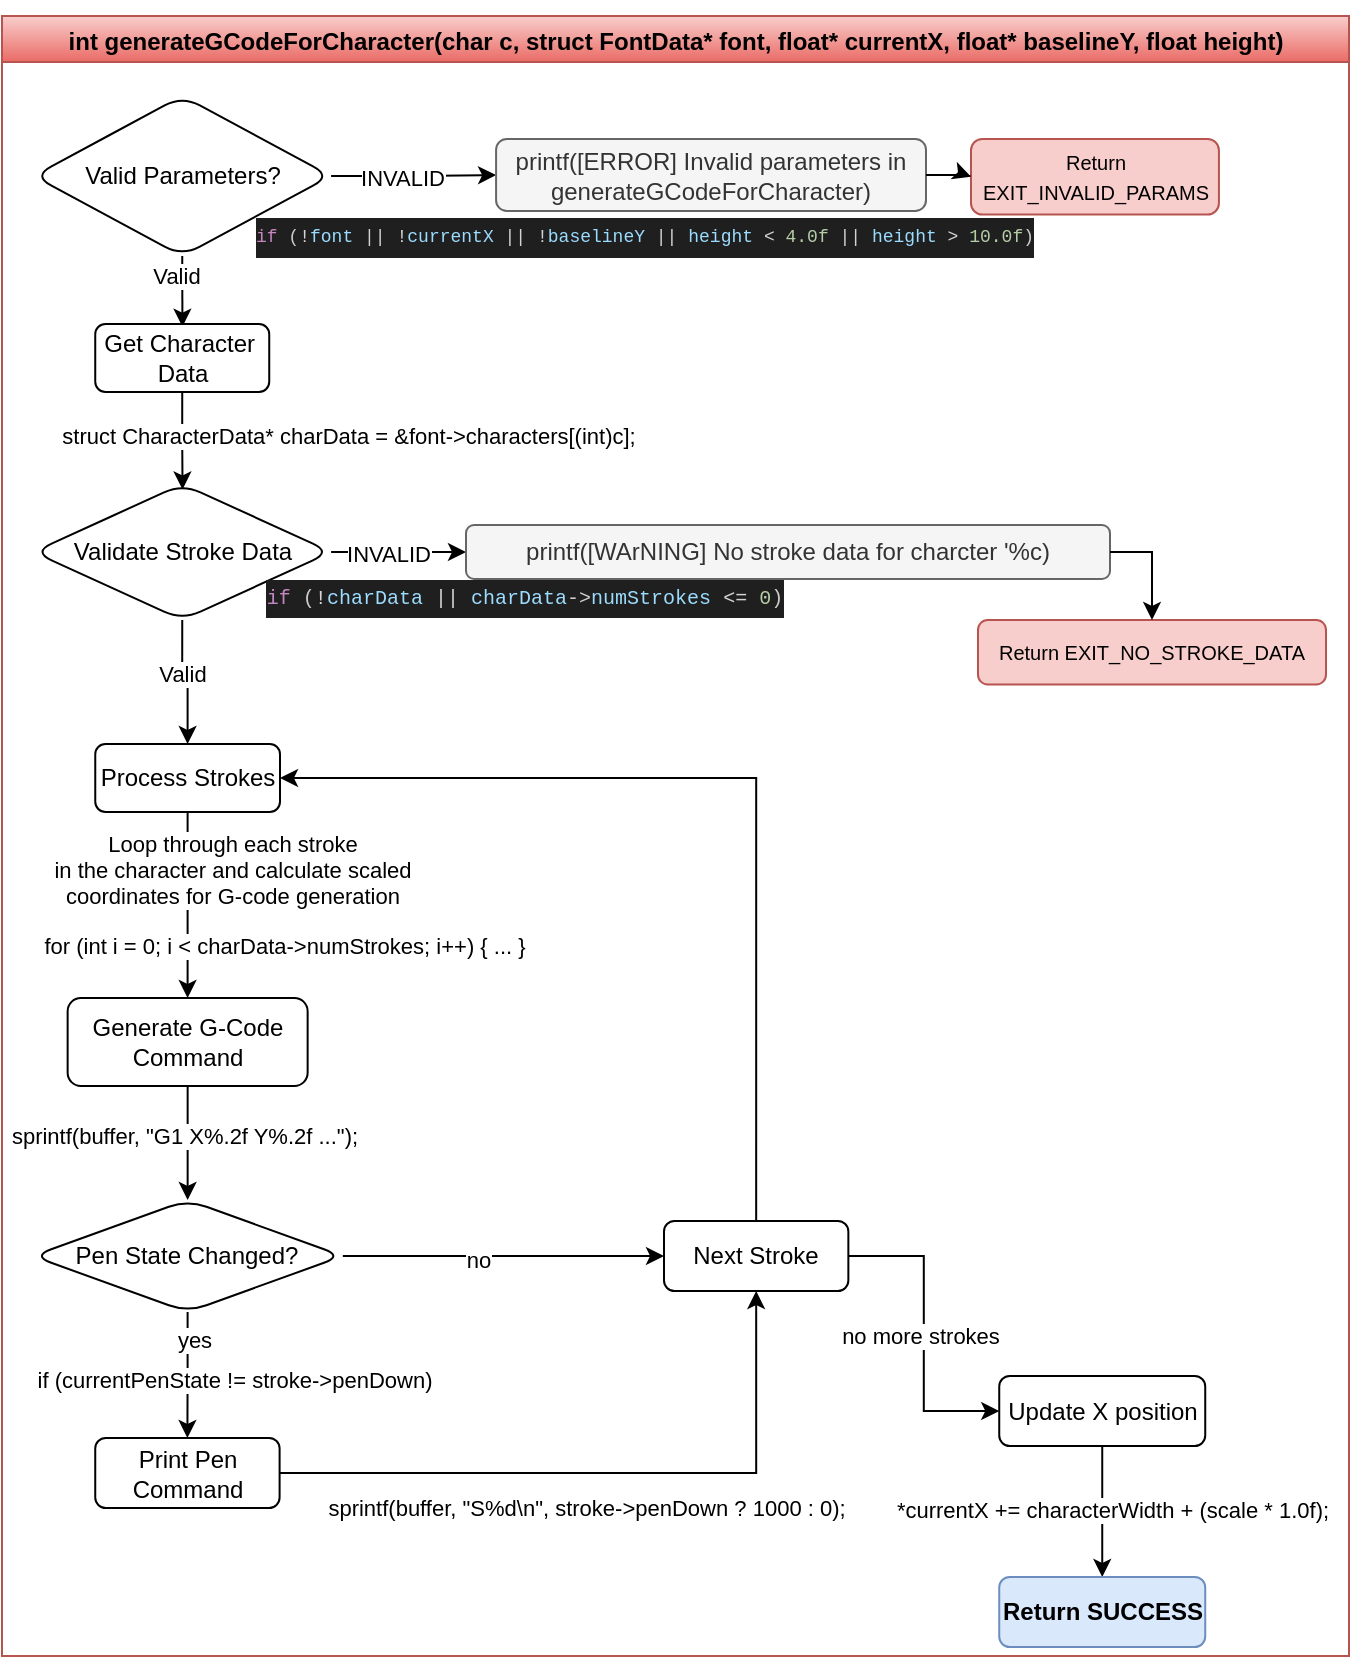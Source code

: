<mxfile version="25.0.2">
  <diagram id="generateGCode" name="generateGCode">
    <mxGraphModel dx="1313" dy="-2611" grid="1" gridSize="10" guides="1" tooltips="1" connect="1" arrows="1" fold="1" page="1" pageScale="1" pageWidth="827" pageHeight="1169" math="0" shadow="0">
      <root>
        <mxCell id="0" />
        <mxCell id="1" parent="0" />
        <mxCell id="HbCpkfCuzXo_C0Aj1CXS-1" value="&lt;p class=&quot;MsoNormal&quot;&gt;&lt;b&gt;&lt;span style=&quot;line-height: 110%;&quot;&gt;&lt;font&gt;int generateGCodeForCharacter(char c, struct FontData* font, float* currentX, float* baselineY, float height)&lt;/font&gt;&lt;font style=&quot;font-size: 12pt;&quot; color=&quot;#4472c4&quot;&gt;&lt;/font&gt;&lt;/span&gt;&lt;/b&gt;&lt;/p&gt;" style="swimlane;whiteSpace=wrap;html=1;fillColor=#f8cecc;strokeColor=#b85450;gradientColor=#ea6b66;" vertex="1" parent="1">
          <mxGeometry x="77" y="3530" width="673.5" height="820" as="geometry">
            <mxRectangle x="46" y="715" width="156" height="26" as="alternateBounds" />
          </mxGeometry>
        </mxCell>
        <mxCell id="HbCpkfCuzXo_C0Aj1CXS-2" style="edgeStyle=orthogonalEdgeStyle;rounded=0;orthogonalLoop=1;jettySize=auto;html=1;exitX=1;exitY=0.5;exitDx=0;exitDy=0;" edge="1" parent="HbCpkfCuzXo_C0Aj1CXS-1" source="HbCpkfCuzXo_C0Aj1CXS-4" target="HbCpkfCuzXo_C0Aj1CXS-5">
          <mxGeometry relative="1" as="geometry" />
        </mxCell>
        <mxCell id="HbCpkfCuzXo_C0Aj1CXS-3" value="INVALID" style="edgeLabel;html=1;align=center;verticalAlign=middle;resizable=0;points=[];" vertex="1" connectable="0" parent="HbCpkfCuzXo_C0Aj1CXS-2">
          <mxGeometry x="-0.153" y="-1" relative="1" as="geometry">
            <mxPoint as="offset" />
          </mxGeometry>
        </mxCell>
        <mxCell id="HbCpkfCuzXo_C0Aj1CXS-4" value="Valid Parameters?" style="rhombus;whiteSpace=wrap;html=1;rounded=1;" vertex="1" parent="HbCpkfCuzXo_C0Aj1CXS-1">
          <mxGeometry x="15.71" y="40" width="148.83" height="80" as="geometry" />
        </mxCell>
        <mxCell id="HbCpkfCuzXo_C0Aj1CXS-5" value="printf([ERROR] Invalid parameters in generateGCodeForCharacter)" style="rounded=1;whiteSpace=wrap;html=1;fillColor=#f5f5f5;strokeColor=#666666;fontColor=#333333;" vertex="1" parent="HbCpkfCuzXo_C0Aj1CXS-1">
          <mxGeometry x="247.04" y="61.5" width="214.96" height="36" as="geometry" />
        </mxCell>
        <mxCell id="HbCpkfCuzXo_C0Aj1CXS-6" value="&lt;font style=&quot;font-size: 10px;&quot;&gt;Return EXIT_INVALID_PARAMS&lt;/font&gt;" style="whiteSpace=wrap;html=1;fillColor=#f8cecc;strokeColor=#b85450;rounded=1;" vertex="1" parent="HbCpkfCuzXo_C0Aj1CXS-1">
          <mxGeometry x="484.5" y="61.5" width="123.96" height="37.75" as="geometry" />
        </mxCell>
        <mxCell id="HbCpkfCuzXo_C0Aj1CXS-7" value="" style="edgeStyle=orthogonalEdgeStyle;rounded=0;orthogonalLoop=1;jettySize=auto;html=1;exitX=1;exitY=0.5;exitDx=0;exitDy=0;" edge="1" parent="HbCpkfCuzXo_C0Aj1CXS-1" source="HbCpkfCuzXo_C0Aj1CXS-5" target="HbCpkfCuzXo_C0Aj1CXS-6">
          <mxGeometry relative="1" as="geometry">
            <mxPoint x="382.557" y="91.0" as="sourcePoint" />
          </mxGeometry>
        </mxCell>
        <mxCell id="HbCpkfCuzXo_C0Aj1CXS-8" style="edgeStyle=orthogonalEdgeStyle;rounded=0;orthogonalLoop=1;jettySize=auto;html=1;exitX=1;exitY=0.5;exitDx=0;exitDy=0;" edge="1" parent="HbCpkfCuzXo_C0Aj1CXS-1" source="HbCpkfCuzXo_C0Aj1CXS-12" target="HbCpkfCuzXo_C0Aj1CXS-13">
          <mxGeometry relative="1" as="geometry" />
        </mxCell>
        <mxCell id="HbCpkfCuzXo_C0Aj1CXS-9" value="INVALID" style="edgeLabel;html=1;align=center;verticalAlign=middle;resizable=0;points=[];" vertex="1" connectable="0" parent="HbCpkfCuzXo_C0Aj1CXS-8">
          <mxGeometry x="-0.153" y="-1" relative="1" as="geometry">
            <mxPoint as="offset" />
          </mxGeometry>
        </mxCell>
        <mxCell id="HbCpkfCuzXo_C0Aj1CXS-10" style="edgeStyle=orthogonalEdgeStyle;rounded=0;orthogonalLoop=1;jettySize=auto;html=1;exitX=0.5;exitY=1;exitDx=0;exitDy=0;" edge="1" parent="HbCpkfCuzXo_C0Aj1CXS-1" source="HbCpkfCuzXo_C0Aj1CXS-12" target="HbCpkfCuzXo_C0Aj1CXS-26">
          <mxGeometry relative="1" as="geometry">
            <mxPoint x="90.286" y="374.143" as="targetPoint" />
          </mxGeometry>
        </mxCell>
        <mxCell id="HbCpkfCuzXo_C0Aj1CXS-11" value="Valid" style="edgeLabel;html=1;align=center;verticalAlign=middle;resizable=0;points=[];" vertex="1" connectable="0" parent="HbCpkfCuzXo_C0Aj1CXS-10">
          <mxGeometry x="-0.18" relative="1" as="geometry">
            <mxPoint as="offset" />
          </mxGeometry>
        </mxCell>
        <mxCell id="HbCpkfCuzXo_C0Aj1CXS-12" value="Validate Stroke Data" style="rhombus;whiteSpace=wrap;html=1;rounded=1;" vertex="1" parent="HbCpkfCuzXo_C0Aj1CXS-1">
          <mxGeometry x="15.71" y="234" width="148.83" height="68" as="geometry" />
        </mxCell>
        <mxCell id="HbCpkfCuzXo_C0Aj1CXS-13" value="printf([WArNING] No stroke data for charcter &#39;%c)" style="rounded=1;whiteSpace=wrap;html=1;fillColor=#f5f5f5;strokeColor=#666666;fontColor=#333333;" vertex="1" parent="HbCpkfCuzXo_C0Aj1CXS-1">
          <mxGeometry x="232" y="254.5" width="322" height="27" as="geometry" />
        </mxCell>
        <mxCell id="HbCpkfCuzXo_C0Aj1CXS-14" value="&lt;font style=&quot;font-size: 10px;&quot;&gt;Return EXIT_NO_STROKE_DATA&lt;/font&gt;" style="whiteSpace=wrap;html=1;fillColor=#f8cecc;strokeColor=#b85450;rounded=1;" vertex="1" parent="HbCpkfCuzXo_C0Aj1CXS-1">
          <mxGeometry x="488.0" y="302" width="174" height="32.25" as="geometry" />
        </mxCell>
        <mxCell id="HbCpkfCuzXo_C0Aj1CXS-15" value="" style="edgeStyle=orthogonalEdgeStyle;rounded=0;orthogonalLoop=1;jettySize=auto;html=1;exitX=1;exitY=0.5;exitDx=0;exitDy=0;" edge="1" parent="HbCpkfCuzXo_C0Aj1CXS-1" source="HbCpkfCuzXo_C0Aj1CXS-13" target="HbCpkfCuzXo_C0Aj1CXS-14">
          <mxGeometry relative="1" as="geometry">
            <mxPoint x="386.517" y="279.5" as="sourcePoint" />
            <mxPoint x="598.0" y="268.038" as="targetPoint" />
          </mxGeometry>
        </mxCell>
        <mxCell id="HbCpkfCuzXo_C0Aj1CXS-16" style="edgeStyle=orthogonalEdgeStyle;rounded=0;orthogonalLoop=1;jettySize=auto;html=1;exitX=0.5;exitY=1;exitDx=0;exitDy=0;entryX=0.501;entryY=0.04;entryDx=0;entryDy=0;entryPerimeter=0;" edge="1" parent="HbCpkfCuzXo_C0Aj1CXS-1" source="HbCpkfCuzXo_C0Aj1CXS-20" target="HbCpkfCuzXo_C0Aj1CXS-12">
          <mxGeometry relative="1" as="geometry" />
        </mxCell>
        <mxCell id="HbCpkfCuzXo_C0Aj1CXS-17" value="struct CharacterData* charData = &amp;amp;font-&amp;gt;characters[(int)c];" style="edgeLabel;html=1;align=center;verticalAlign=middle;resizable=0;points=[];" vertex="1" connectable="0" parent="HbCpkfCuzXo_C0Aj1CXS-16">
          <mxGeometry x="-0.305" y="-2" relative="1" as="geometry">
            <mxPoint x="85" y="5" as="offset" />
          </mxGeometry>
        </mxCell>
        <mxCell id="HbCpkfCuzXo_C0Aj1CXS-18" value="" style="edgeStyle=orthogonalEdgeStyle;rounded=0;orthogonalLoop=1;jettySize=auto;html=1;exitX=0.5;exitY=1;exitDx=0;exitDy=0;entryX=0.501;entryY=0.04;entryDx=0;entryDy=0;entryPerimeter=0;" edge="1" parent="HbCpkfCuzXo_C0Aj1CXS-1" source="HbCpkfCuzXo_C0Aj1CXS-4" target="HbCpkfCuzXo_C0Aj1CXS-20">
          <mxGeometry relative="1" as="geometry">
            <mxPoint x="159" y="4024" as="sourcePoint" />
            <mxPoint x="159" y="4052" as="targetPoint" />
          </mxGeometry>
        </mxCell>
        <mxCell id="HbCpkfCuzXo_C0Aj1CXS-19" value="Valid" style="edgeLabel;html=1;align=center;verticalAlign=middle;resizable=0;points=[];" vertex="1" connectable="0" parent="HbCpkfCuzXo_C0Aj1CXS-18">
          <mxGeometry x="-0.439" y="-3" relative="1" as="geometry">
            <mxPoint as="offset" />
          </mxGeometry>
        </mxCell>
        <mxCell id="HbCpkfCuzXo_C0Aj1CXS-20" value="Get Character&amp;nbsp;&lt;br&gt;Data" style="rounded=1;whiteSpace=wrap;html=1;" vertex="1" parent="HbCpkfCuzXo_C0Aj1CXS-1">
          <mxGeometry x="46.62" y="154" width="87" height="34" as="geometry" />
        </mxCell>
        <mxCell id="HbCpkfCuzXo_C0Aj1CXS-21" value="&lt;div style=&quot;color: rgb(204, 204, 204); background-color: rgb(31, 31, 31); font-family: Consolas, &amp;quot;Courier New&amp;quot;, monospace; line-height: 19px; white-space-collapse: preserve;&quot;&gt;&lt;font style=&quot;font-size: 9px;&quot;&gt;&lt;span style=&quot;color: rgb(197, 134, 192);&quot;&gt;if&lt;/span&gt; (&lt;span style=&quot;color: rgb(212, 212, 212);&quot;&gt;!&lt;/span&gt;&lt;span style=&quot;color: rgb(156, 220, 254);&quot;&gt;font&lt;/span&gt; &lt;span style=&quot;color: rgb(212, 212, 212);&quot;&gt;||&lt;/span&gt; &lt;span style=&quot;color: rgb(212, 212, 212);&quot;&gt;!&lt;/span&gt;&lt;span style=&quot;color: rgb(156, 220, 254);&quot;&gt;currentX&lt;/span&gt; &lt;span style=&quot;color: rgb(212, 212, 212);&quot;&gt;||&lt;/span&gt; &lt;span style=&quot;color: rgb(212, 212, 212);&quot;&gt;!&lt;/span&gt;&lt;span style=&quot;color: rgb(156, 220, 254);&quot;&gt;baselineY&lt;/span&gt; &lt;span style=&quot;color: rgb(212, 212, 212);&quot;&gt;||&lt;/span&gt; &lt;span style=&quot;color: rgb(156, 220, 254);&quot;&gt;height&lt;/span&gt; &lt;span style=&quot;color: rgb(212, 212, 212);&quot;&gt;&amp;lt;&lt;/span&gt; &lt;span style=&quot;color: rgb(181, 206, 168);&quot;&gt;4.0f&lt;/span&gt; &lt;span style=&quot;color: rgb(212, 212, 212);&quot;&gt;||&lt;/span&gt; &lt;span style=&quot;color: rgb(156, 220, 254);&quot;&gt;height&lt;/span&gt; &lt;span style=&quot;color: rgb(212, 212, 212);&quot;&gt;&amp;gt;&lt;/span&gt; &lt;span style=&quot;color: rgb(181, 206, 168);&quot;&gt;10.0f&lt;/span&gt;)&lt;/font&gt;&lt;/div&gt;" style="text;html=1;align=center;verticalAlign=middle;resizable=0;points=[];autosize=1;strokeColor=none;fillColor=none;" vertex="1" parent="HbCpkfCuzXo_C0Aj1CXS-1">
          <mxGeometry x="133.62" y="94" width="374" height="32" as="geometry" />
        </mxCell>
        <mxCell id="HbCpkfCuzXo_C0Aj1CXS-22" value="&lt;div style=&quot;color: rgb(204, 204, 204); background-color: rgb(31, 31, 31); font-family: Consolas, &amp;quot;Courier New&amp;quot;, monospace; line-height: 19px; white-space-collapse: preserve;&quot;&gt;&lt;font style=&quot;font-size: 10px;&quot;&gt;&lt;span style=&quot;color: rgb(197, 134, 192);&quot;&gt;if&lt;/span&gt; (&lt;span style=&quot;color: rgb(212, 212, 212);&quot;&gt;!&lt;/span&gt;&lt;span style=&quot;color: rgb(156, 220, 254);&quot;&gt;charData&lt;/span&gt; &lt;span style=&quot;color: rgb(212, 212, 212);&quot;&gt;||&lt;/span&gt; &lt;span style=&quot;color: rgb(156, 220, 254);&quot;&gt;charData&lt;/span&gt;-&amp;gt;&lt;span style=&quot;color: rgb(156, 220, 254);&quot;&gt;numStrokes&lt;/span&gt; &lt;span style=&quot;color: rgb(212, 212, 212);&quot;&gt;&amp;lt;=&lt;/span&gt; &lt;span style=&quot;color: rgb(181, 206, 168);&quot;&gt;0&lt;/span&gt;)&lt;/font&gt;&lt;/div&gt;" style="text;html=1;align=center;verticalAlign=middle;resizable=0;points=[];autosize=1;strokeColor=none;fillColor=none;" vertex="1" parent="HbCpkfCuzXo_C0Aj1CXS-1">
          <mxGeometry x="133.62" y="275" width="254" height="32" as="geometry" />
        </mxCell>
        <mxCell id="HbCpkfCuzXo_C0Aj1CXS-23" value="" style="edgeStyle=orthogonalEdgeStyle;rounded=0;orthogonalLoop=1;jettySize=auto;html=1;" edge="1" parent="HbCpkfCuzXo_C0Aj1CXS-1" source="HbCpkfCuzXo_C0Aj1CXS-26" target="HbCpkfCuzXo_C0Aj1CXS-29">
          <mxGeometry relative="1" as="geometry" />
        </mxCell>
        <mxCell id="HbCpkfCuzXo_C0Aj1CXS-24" value="for (int i = 0; i &amp;lt; charData-&amp;gt;numStrokes; i++) { ... }" style="edgeLabel;html=1;align=center;verticalAlign=middle;resizable=0;points=[];" vertex="1" connectable="0" parent="HbCpkfCuzXo_C0Aj1CXS-23">
          <mxGeometry x="-0.284" y="-1" relative="1" as="geometry">
            <mxPoint x="49" y="33" as="offset" />
          </mxGeometry>
        </mxCell>
        <mxCell id="HbCpkfCuzXo_C0Aj1CXS-25" value="Loop through each stroke &lt;br&gt;in the character and calculate scaled &lt;br&gt;coordinates for G-code generation" style="edgeLabel;html=1;align=center;verticalAlign=middle;resizable=0;points=[];" vertex="1" connectable="0" parent="HbCpkfCuzXo_C0Aj1CXS-23">
          <mxGeometry x="-0.437" y="-1" relative="1" as="geometry">
            <mxPoint x="23" y="3" as="offset" />
          </mxGeometry>
        </mxCell>
        <mxCell id="HbCpkfCuzXo_C0Aj1CXS-26" value="Process Strokes" style="rounded=1;whiteSpace=wrap;html=1;" vertex="1" parent="HbCpkfCuzXo_C0Aj1CXS-1">
          <mxGeometry x="46.63" y="364" width="92.37" height="34" as="geometry" />
        </mxCell>
        <mxCell id="HbCpkfCuzXo_C0Aj1CXS-27" value="" style="edgeStyle=orthogonalEdgeStyle;rounded=0;orthogonalLoop=1;jettySize=auto;html=1;" edge="1" parent="HbCpkfCuzXo_C0Aj1CXS-1" source="HbCpkfCuzXo_C0Aj1CXS-29" target="HbCpkfCuzXo_C0Aj1CXS-35">
          <mxGeometry relative="1" as="geometry" />
        </mxCell>
        <mxCell id="HbCpkfCuzXo_C0Aj1CXS-28" value="sprintf(buffer, &quot;G1 X%.2f Y%.2f ...&quot;);" style="edgeLabel;html=1;align=center;verticalAlign=middle;resizable=0;points=[];" vertex="1" connectable="0" parent="HbCpkfCuzXo_C0Aj1CXS-27">
          <mxGeometry x="-0.123" y="-2" relative="1" as="geometry">
            <mxPoint as="offset" />
          </mxGeometry>
        </mxCell>
        <mxCell id="HbCpkfCuzXo_C0Aj1CXS-29" value="Generate G-Code Command" style="whiteSpace=wrap;html=1;rounded=1;" vertex="1" parent="HbCpkfCuzXo_C0Aj1CXS-1">
          <mxGeometry x="32.82" y="491" width="120" height="44" as="geometry" />
        </mxCell>
        <mxCell id="HbCpkfCuzXo_C0Aj1CXS-30" value="" style="edgeStyle=orthogonalEdgeStyle;rounded=0;orthogonalLoop=1;jettySize=auto;html=1;" edge="1" parent="HbCpkfCuzXo_C0Aj1CXS-1" source="HbCpkfCuzXo_C0Aj1CXS-35" target="HbCpkfCuzXo_C0Aj1CXS-38">
          <mxGeometry relative="1" as="geometry" />
        </mxCell>
        <mxCell id="HbCpkfCuzXo_C0Aj1CXS-31" value="if (currentPenState != stroke-&amp;gt;penDown)" style="edgeLabel;html=1;align=center;verticalAlign=middle;resizable=0;points=[];" vertex="1" connectable="0" parent="HbCpkfCuzXo_C0Aj1CXS-30">
          <mxGeometry x="-0.194" relative="1" as="geometry">
            <mxPoint x="23" y="8" as="offset" />
          </mxGeometry>
        </mxCell>
        <mxCell id="HbCpkfCuzXo_C0Aj1CXS-32" value="yes" style="edgeLabel;html=1;align=center;verticalAlign=middle;resizable=0;points=[];" vertex="1" connectable="0" parent="HbCpkfCuzXo_C0Aj1CXS-30">
          <mxGeometry x="-0.58" y="3" relative="1" as="geometry">
            <mxPoint as="offset" />
          </mxGeometry>
        </mxCell>
        <mxCell id="HbCpkfCuzXo_C0Aj1CXS-33" style="edgeStyle=orthogonalEdgeStyle;rounded=0;orthogonalLoop=1;jettySize=auto;html=1;exitX=1;exitY=0.5;exitDx=0;exitDy=0;" edge="1" parent="HbCpkfCuzXo_C0Aj1CXS-1" source="HbCpkfCuzXo_C0Aj1CXS-35" target="HbCpkfCuzXo_C0Aj1CXS-42">
          <mxGeometry relative="1" as="geometry" />
        </mxCell>
        <mxCell id="HbCpkfCuzXo_C0Aj1CXS-34" value="no" style="edgeLabel;html=1;align=center;verticalAlign=middle;resizable=0;points=[];" vertex="1" connectable="0" parent="HbCpkfCuzXo_C0Aj1CXS-33">
          <mxGeometry x="-0.168" y="-2" relative="1" as="geometry">
            <mxPoint as="offset" />
          </mxGeometry>
        </mxCell>
        <mxCell id="HbCpkfCuzXo_C0Aj1CXS-35" value="Pen State Changed?" style="rhombus;whiteSpace=wrap;html=1;rounded=1;" vertex="1" parent="HbCpkfCuzXo_C0Aj1CXS-1">
          <mxGeometry x="15.23" y="592" width="155.18" height="56" as="geometry" />
        </mxCell>
        <mxCell id="HbCpkfCuzXo_C0Aj1CXS-36" style="edgeStyle=orthogonalEdgeStyle;rounded=0;orthogonalLoop=1;jettySize=auto;html=1;exitX=1;exitY=0.5;exitDx=0;exitDy=0;entryX=0.5;entryY=1;entryDx=0;entryDy=0;" edge="1" parent="HbCpkfCuzXo_C0Aj1CXS-1" source="HbCpkfCuzXo_C0Aj1CXS-38" target="HbCpkfCuzXo_C0Aj1CXS-42">
          <mxGeometry relative="1" as="geometry">
            <mxPoint x="442" y="695" as="targetPoint" />
          </mxGeometry>
        </mxCell>
        <mxCell id="HbCpkfCuzXo_C0Aj1CXS-37" value="sprintf(buffer, &quot;S%d\n&quot;, stroke-&amp;gt;penDown ? 1000 : 0);" style="edgeLabel;html=1;align=center;verticalAlign=middle;resizable=0;points=[];" vertex="1" connectable="0" parent="HbCpkfCuzXo_C0Aj1CXS-36">
          <mxGeometry x="-0.116" y="2" relative="1" as="geometry">
            <mxPoint x="7" y="19" as="offset" />
          </mxGeometry>
        </mxCell>
        <mxCell id="HbCpkfCuzXo_C0Aj1CXS-38" value="Print Pen Command" style="whiteSpace=wrap;html=1;rounded=1;" vertex="1" parent="HbCpkfCuzXo_C0Aj1CXS-1">
          <mxGeometry x="46.62" y="711" width="92.18" height="35" as="geometry" />
        </mxCell>
        <mxCell id="HbCpkfCuzXo_C0Aj1CXS-39" style="edgeStyle=orthogonalEdgeStyle;rounded=0;orthogonalLoop=1;jettySize=auto;html=1;exitX=0.5;exitY=0;exitDx=0;exitDy=0;entryX=1;entryY=0.5;entryDx=0;entryDy=0;" edge="1" parent="HbCpkfCuzXo_C0Aj1CXS-1" source="HbCpkfCuzXo_C0Aj1CXS-42" target="HbCpkfCuzXo_C0Aj1CXS-26">
          <mxGeometry relative="1" as="geometry" />
        </mxCell>
        <mxCell id="HbCpkfCuzXo_C0Aj1CXS-40" style="edgeStyle=orthogonalEdgeStyle;rounded=0;orthogonalLoop=1;jettySize=auto;html=1;exitX=1;exitY=0.5;exitDx=0;exitDy=0;entryX=0;entryY=0.5;entryDx=0;entryDy=0;" edge="1" parent="HbCpkfCuzXo_C0Aj1CXS-1" source="HbCpkfCuzXo_C0Aj1CXS-42" target="HbCpkfCuzXo_C0Aj1CXS-45">
          <mxGeometry relative="1" as="geometry">
            <mxPoint x="537" y="620" as="targetPoint" />
          </mxGeometry>
        </mxCell>
        <mxCell id="HbCpkfCuzXo_C0Aj1CXS-41" value="no more strokes" style="edgeLabel;html=1;align=center;verticalAlign=middle;resizable=0;points=[];" vertex="1" connectable="0" parent="HbCpkfCuzXo_C0Aj1CXS-40">
          <mxGeometry x="0.006" y="-2" relative="1" as="geometry">
            <mxPoint as="offset" />
          </mxGeometry>
        </mxCell>
        <mxCell id="HbCpkfCuzXo_C0Aj1CXS-42" value="Next Stroke" style="whiteSpace=wrap;html=1;rounded=1;" vertex="1" parent="HbCpkfCuzXo_C0Aj1CXS-1">
          <mxGeometry x="331" y="602.5" width="92.18" height="35" as="geometry" />
        </mxCell>
        <mxCell id="HbCpkfCuzXo_C0Aj1CXS-43" style="edgeStyle=orthogonalEdgeStyle;rounded=0;orthogonalLoop=1;jettySize=auto;html=1;exitX=0.5;exitY=1;exitDx=0;exitDy=0;entryX=0.5;entryY=0;entryDx=0;entryDy=0;" edge="1" parent="HbCpkfCuzXo_C0Aj1CXS-1" source="HbCpkfCuzXo_C0Aj1CXS-45" target="HbCpkfCuzXo_C0Aj1CXS-46">
          <mxGeometry relative="1" as="geometry">
            <mxPoint x="549.62" y="856.5" as="targetPoint" />
          </mxGeometry>
        </mxCell>
        <mxCell id="HbCpkfCuzXo_C0Aj1CXS-44" value="*currentX += characterWidth + (scale * 1.0f);" style="edgeLabel;html=1;align=center;verticalAlign=middle;resizable=0;points=[];" vertex="1" connectable="0" parent="HbCpkfCuzXo_C0Aj1CXS-43">
          <mxGeometry x="-0.476" y="3" relative="1" as="geometry">
            <mxPoint x="2" y="15" as="offset" />
          </mxGeometry>
        </mxCell>
        <mxCell id="HbCpkfCuzXo_C0Aj1CXS-45" value="Update X position" style="whiteSpace=wrap;html=1;rounded=1;" vertex="1" parent="HbCpkfCuzXo_C0Aj1CXS-1">
          <mxGeometry x="498.62" y="680" width="103" height="35" as="geometry" />
        </mxCell>
        <mxCell id="HbCpkfCuzXo_C0Aj1CXS-46" value="&lt;b&gt;Return SUCCESS&lt;/b&gt;" style="whiteSpace=wrap;html=1;rounded=1;fillColor=#dae8fc;strokeColor=#6c8ebf;" vertex="1" parent="HbCpkfCuzXo_C0Aj1CXS-1">
          <mxGeometry x="498.62" y="780.5" width="103" height="35" as="geometry" />
        </mxCell>
      </root>
    </mxGraphModel>
  </diagram>
</mxfile>

